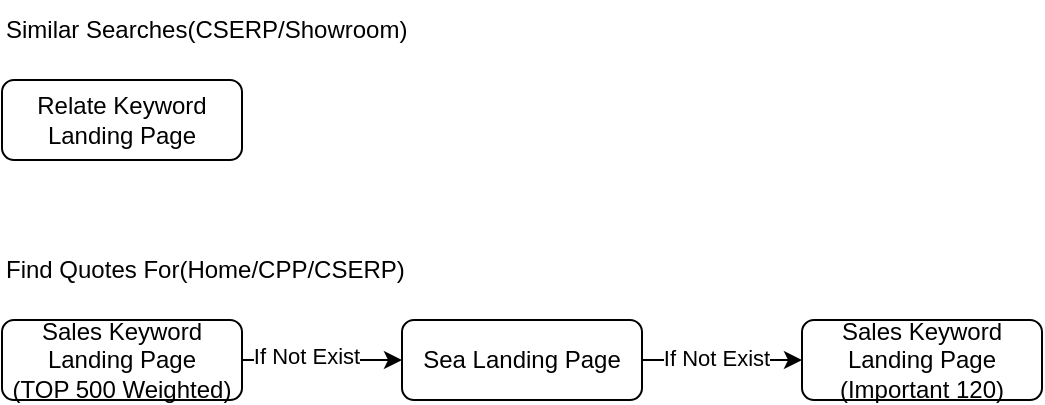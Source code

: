 <mxfile version="26.2.13">
  <diagram name="第 1 页" id="BaFKsR34sMh7jgoPSsIx">
    <mxGraphModel dx="985" dy="458" grid="0" gridSize="10" guides="1" tooltips="1" connect="1" arrows="1" fold="1" page="0" pageScale="1" pageWidth="827" pageHeight="1169" math="0" shadow="0">
      <root>
        <mxCell id="0" />
        <mxCell id="1" parent="0" />
        <mxCell id="MiB_9Nv69p1eGlMaaKYv-1" value="Similar Searches(CSERP/Showroom)" style="text;html=1;align=left;verticalAlign=middle;whiteSpace=wrap;rounded=0;" vertex="1" parent="1">
          <mxGeometry x="40" y="40" width="240" height="30" as="geometry" />
        </mxCell>
        <mxCell id="MiB_9Nv69p1eGlMaaKYv-2" value="Find Quotes For(Home/CPP/CSERP)" style="text;html=1;align=left;verticalAlign=middle;whiteSpace=wrap;rounded=0;" vertex="1" parent="1">
          <mxGeometry x="40" y="160" width="240" height="30" as="geometry" />
        </mxCell>
        <mxCell id="MiB_9Nv69p1eGlMaaKYv-4" value="Relate Keyword Landing Page" style="rounded=1;whiteSpace=wrap;html=1;" vertex="1" parent="1">
          <mxGeometry x="40" y="80" width="120" height="40" as="geometry" />
        </mxCell>
        <mxCell id="MiB_9Nv69p1eGlMaaKYv-8" style="edgeStyle=orthogonalEdgeStyle;rounded=0;orthogonalLoop=1;jettySize=auto;html=1;exitX=1;exitY=0.5;exitDx=0;exitDy=0;entryX=0;entryY=0.5;entryDx=0;entryDy=0;" edge="1" parent="1" source="MiB_9Nv69p1eGlMaaKYv-5" target="MiB_9Nv69p1eGlMaaKYv-6">
          <mxGeometry relative="1" as="geometry" />
        </mxCell>
        <mxCell id="MiB_9Nv69p1eGlMaaKYv-10" value="If Not Exist" style="edgeLabel;html=1;align=center;verticalAlign=middle;resizable=0;points=[];" vertex="1" connectable="0" parent="MiB_9Nv69p1eGlMaaKYv-8">
          <mxGeometry x="-0.325" y="-2" relative="1" as="geometry">
            <mxPoint x="5" y="-4" as="offset" />
          </mxGeometry>
        </mxCell>
        <mxCell id="MiB_9Nv69p1eGlMaaKYv-5" value="Sales Keyword Landing Page&lt;div&gt;(TOP 500 Weighted)&lt;/div&gt;" style="rounded=1;whiteSpace=wrap;html=1;" vertex="1" parent="1">
          <mxGeometry x="40" y="200" width="120" height="40" as="geometry" />
        </mxCell>
        <mxCell id="MiB_9Nv69p1eGlMaaKYv-9" style="edgeStyle=orthogonalEdgeStyle;rounded=0;orthogonalLoop=1;jettySize=auto;html=1;exitX=1;exitY=0.5;exitDx=0;exitDy=0;entryX=0;entryY=0.5;entryDx=0;entryDy=0;" edge="1" parent="1" source="MiB_9Nv69p1eGlMaaKYv-6" target="MiB_9Nv69p1eGlMaaKYv-7">
          <mxGeometry relative="1" as="geometry" />
        </mxCell>
        <mxCell id="MiB_9Nv69p1eGlMaaKYv-11" value="If Not Exist" style="edgeLabel;html=1;align=center;verticalAlign=middle;resizable=0;points=[];" vertex="1" connectable="0" parent="MiB_9Nv69p1eGlMaaKYv-9">
          <mxGeometry x="0.225" y="3" relative="1" as="geometry">
            <mxPoint x="-12" y="2" as="offset" />
          </mxGeometry>
        </mxCell>
        <mxCell id="MiB_9Nv69p1eGlMaaKYv-6" value="Sea Landing Page" style="rounded=1;whiteSpace=wrap;html=1;" vertex="1" parent="1">
          <mxGeometry x="240" y="200" width="120" height="40" as="geometry" />
        </mxCell>
        <mxCell id="MiB_9Nv69p1eGlMaaKYv-7" value="Sales Keyword Landing Page&lt;div&gt;(Important 120)&lt;/div&gt;" style="rounded=1;whiteSpace=wrap;html=1;" vertex="1" parent="1">
          <mxGeometry x="440" y="200" width="120" height="40" as="geometry" />
        </mxCell>
      </root>
    </mxGraphModel>
  </diagram>
</mxfile>
